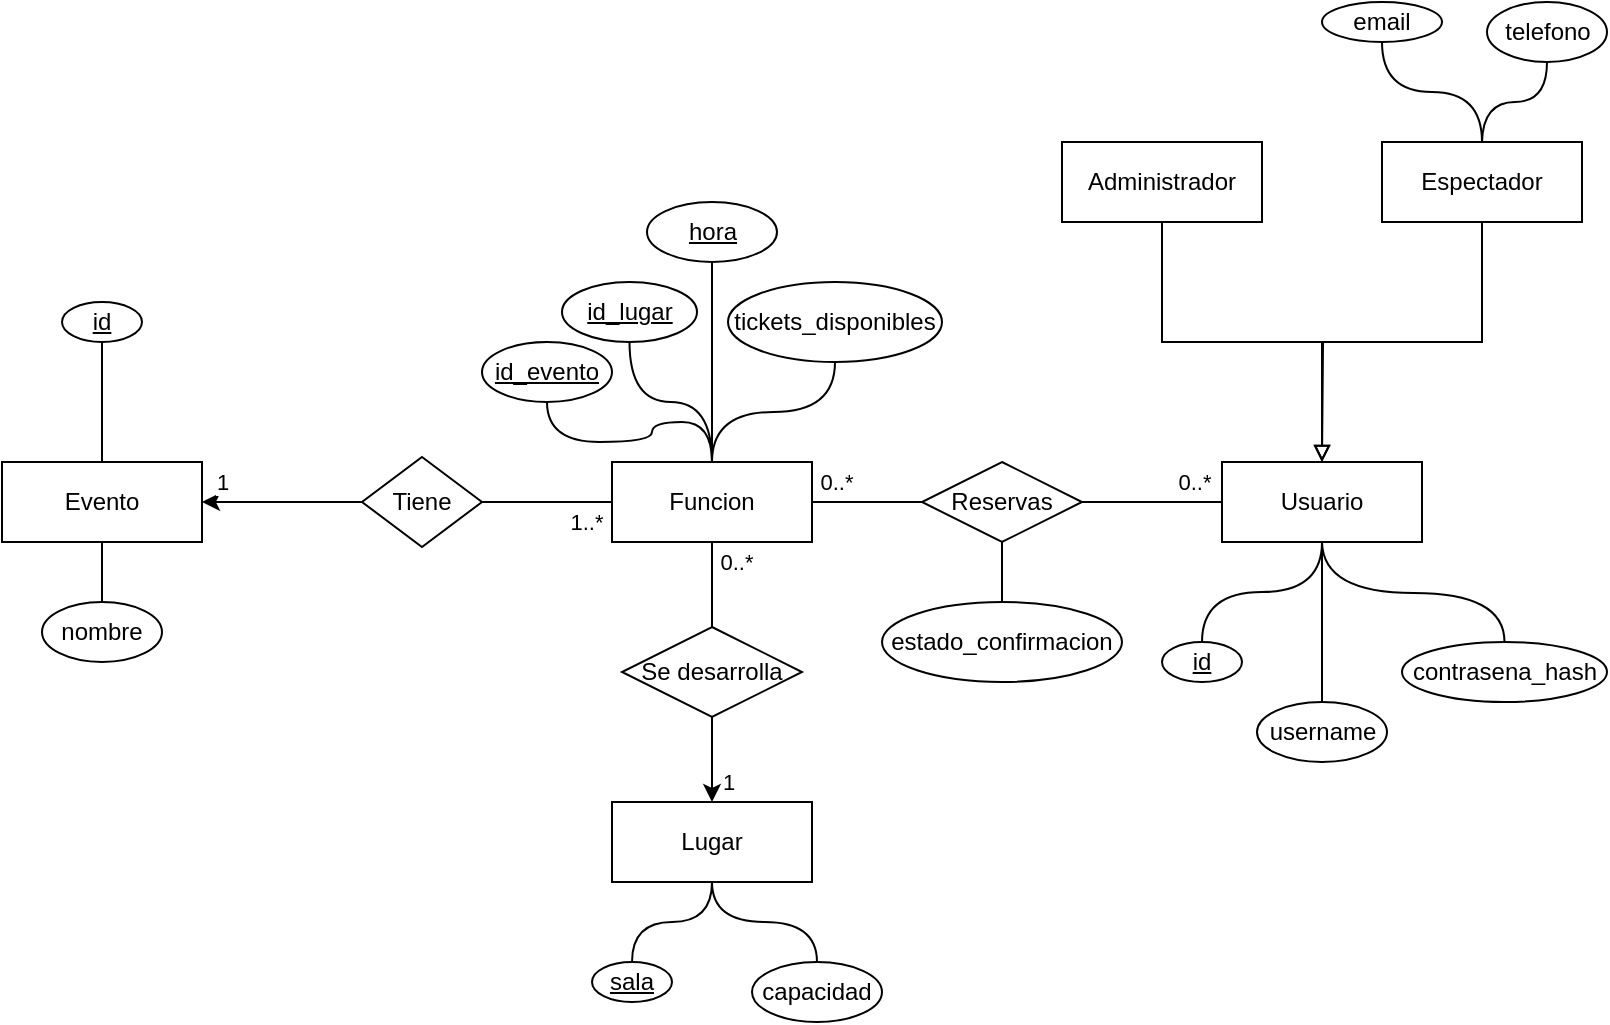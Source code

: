 <mxfile version="20.8.0" type="device"><diagram id="R2lEEEUBdFMjLlhIrx00" name="Page-1"><mxGraphModel dx="875" dy="448" grid="1" gridSize="10" guides="1" tooltips="1" connect="1" arrows="1" fold="1" page="1" pageScale="1" pageWidth="850" pageHeight="1100" math="0" shadow="0" extFonts="Permanent Marker^https://fonts.googleapis.com/css?family=Permanent+Marker"><root><mxCell id="0"/><mxCell id="1" parent="0"/><mxCell id="80MDqGmH9CMinhAcL5NM-1" value="Evento" style="whiteSpace=wrap;html=1;align=center;" parent="1" vertex="1"><mxGeometry x="30" y="250" width="100" height="40" as="geometry"/></mxCell><mxCell id="80MDqGmH9CMinhAcL5NM-2" value="Funcion" style="whiteSpace=wrap;html=1;align=center;" parent="1" vertex="1"><mxGeometry x="335" y="250" width="100" height="40" as="geometry"/></mxCell><mxCell id="80MDqGmH9CMinhAcL5NM-3" value="&lt;div&gt;Lugar&lt;/div&gt;" style="whiteSpace=wrap;html=1;align=center;" parent="1" vertex="1"><mxGeometry x="335" y="420" width="100" height="40" as="geometry"/></mxCell><mxCell id="80MDqGmH9CMinhAcL5NM-4" value="Usuario" style="whiteSpace=wrap;html=1;align=center;" parent="1" vertex="1"><mxGeometry x="640" y="250" width="100" height="40" as="geometry"/></mxCell><mxCell id="80MDqGmH9CMinhAcL5NM-17" style="edgeStyle=orthogonalEdgeStyle;rounded=0;orthogonalLoop=1;jettySize=auto;html=1;exitX=0.5;exitY=1;exitDx=0;exitDy=0;endArrow=block;endFill=0;" parent="1" source="80MDqGmH9CMinhAcL5NM-5" edge="1"><mxGeometry relative="1" as="geometry"><mxPoint x="690" y="250" as="targetPoint"/></mxGeometry></mxCell><mxCell id="80MDqGmH9CMinhAcL5NM-5" value="Espectador" style="whiteSpace=wrap;html=1;align=center;" parent="1" vertex="1"><mxGeometry x="720" y="90" width="100" height="40" as="geometry"/></mxCell><mxCell id="80MDqGmH9CMinhAcL5NM-16" style="edgeStyle=orthogonalEdgeStyle;rounded=0;orthogonalLoop=1;jettySize=auto;html=1;exitX=0.5;exitY=1;exitDx=0;exitDy=0;entryX=0.5;entryY=0;entryDx=0;entryDy=0;endArrow=block;endFill=0;" parent="1" source="80MDqGmH9CMinhAcL5NM-6" target="80MDqGmH9CMinhAcL5NM-4" edge="1"><mxGeometry relative="1" as="geometry"/></mxCell><mxCell id="80MDqGmH9CMinhAcL5NM-6" value="Administrador" style="whiteSpace=wrap;html=1;align=center;" parent="1" vertex="1"><mxGeometry x="560" y="90" width="100" height="40" as="geometry"/></mxCell><mxCell id="80MDqGmH9CMinhAcL5NM-8" style="edgeStyle=orthogonalEdgeStyle;rounded=0;orthogonalLoop=1;jettySize=auto;html=1;exitX=0;exitY=0.5;exitDx=0;exitDy=0;entryX=1;entryY=0.5;entryDx=0;entryDy=0;" parent="1" source="80MDqGmH9CMinhAcL5NM-7" target="80MDqGmH9CMinhAcL5NM-1" edge="1"><mxGeometry relative="1" as="geometry"/></mxCell><mxCell id="tnsR5hhMWac0Aj8BIq1Z-1" value="1" style="edgeLabel;html=1;align=center;verticalAlign=middle;resizable=0;points=[];" vertex="1" connectable="0" parent="80MDqGmH9CMinhAcL5NM-8"><mxGeometry x="-0.15" relative="1" as="geometry"><mxPoint x="-36" y="-10" as="offset"/></mxGeometry></mxCell><mxCell id="80MDqGmH9CMinhAcL5NM-9" style="edgeStyle=orthogonalEdgeStyle;rounded=0;orthogonalLoop=1;jettySize=auto;html=1;exitX=1;exitY=0.5;exitDx=0;exitDy=0;entryX=0;entryY=0.5;entryDx=0;entryDy=0;endArrow=none;endFill=0;" parent="1" source="80MDqGmH9CMinhAcL5NM-7" target="80MDqGmH9CMinhAcL5NM-2" edge="1"><mxGeometry relative="1" as="geometry"/></mxCell><mxCell id="tnsR5hhMWac0Aj8BIq1Z-2" value="&lt;div&gt;1..*&lt;/div&gt;" style="edgeLabel;html=1;align=center;verticalAlign=middle;resizable=0;points=[];" vertex="1" connectable="0" parent="80MDqGmH9CMinhAcL5NM-9"><mxGeometry x="0.169" y="-2" relative="1" as="geometry"><mxPoint x="14" y="8" as="offset"/></mxGeometry></mxCell><mxCell id="80MDqGmH9CMinhAcL5NM-7" value="Tiene" style="shape=rhombus;perimeter=rhombusPerimeter;whiteSpace=wrap;html=1;align=center;" parent="1" vertex="1"><mxGeometry x="210" y="247.5" width="60" height="45" as="geometry"/></mxCell><mxCell id="80MDqGmH9CMinhAcL5NM-11" style="edgeStyle=orthogonalEdgeStyle;rounded=0;orthogonalLoop=1;jettySize=auto;html=1;exitX=0.5;exitY=1;exitDx=0;exitDy=0;entryX=0.5;entryY=0;entryDx=0;entryDy=0;endArrow=classic;endFill=1;" parent="1" source="80MDqGmH9CMinhAcL5NM-10" target="80MDqGmH9CMinhAcL5NM-3" edge="1"><mxGeometry relative="1" as="geometry"/></mxCell><mxCell id="tnsR5hhMWac0Aj8BIq1Z-5" value="1" style="edgeLabel;html=1;align=center;verticalAlign=middle;resizable=0;points=[];" vertex="1" connectable="0" parent="80MDqGmH9CMinhAcL5NM-11"><mxGeometry x="0.154" y="2" relative="1" as="geometry"><mxPoint x="6" y="8" as="offset"/></mxGeometry></mxCell><mxCell id="80MDqGmH9CMinhAcL5NM-12" style="edgeStyle=orthogonalEdgeStyle;rounded=0;orthogonalLoop=1;jettySize=auto;html=1;exitX=0.5;exitY=0;exitDx=0;exitDy=0;entryX=0.5;entryY=1;entryDx=0;entryDy=0;endArrow=none;endFill=0;" parent="1" source="80MDqGmH9CMinhAcL5NM-10" target="80MDqGmH9CMinhAcL5NM-2" edge="1"><mxGeometry relative="1" as="geometry"/></mxCell><mxCell id="tnsR5hhMWac0Aj8BIq1Z-4" value="0..*" style="edgeLabel;html=1;align=center;verticalAlign=middle;resizable=0;points=[];" vertex="1" connectable="0" parent="80MDqGmH9CMinhAcL5NM-12"><mxGeometry x="0.254" relative="1" as="geometry"><mxPoint x="12" y="-6" as="offset"/></mxGeometry></mxCell><mxCell id="80MDqGmH9CMinhAcL5NM-10" value="Se desarrolla" style="shape=rhombus;perimeter=rhombusPerimeter;whiteSpace=wrap;html=1;align=center;" parent="1" vertex="1"><mxGeometry x="340" y="332.5" width="90" height="45" as="geometry"/></mxCell><mxCell id="80MDqGmH9CMinhAcL5NM-14" style="edgeStyle=orthogonalEdgeStyle;rounded=0;orthogonalLoop=1;jettySize=auto;html=1;exitX=0;exitY=0.5;exitDx=0;exitDy=0;entryX=1;entryY=0.5;entryDx=0;entryDy=0;endArrow=none;endFill=0;" parent="1" source="80MDqGmH9CMinhAcL5NM-13" target="80MDqGmH9CMinhAcL5NM-2" edge="1"><mxGeometry relative="1" as="geometry"/></mxCell><mxCell id="tnsR5hhMWac0Aj8BIq1Z-6" value="0..*" style="edgeLabel;html=1;align=center;verticalAlign=middle;resizable=0;points=[];" vertex="1" connectable="0" parent="80MDqGmH9CMinhAcL5NM-14"><mxGeometry x="-0.221" relative="1" as="geometry"><mxPoint x="-22" y="-10" as="offset"/></mxGeometry></mxCell><mxCell id="80MDqGmH9CMinhAcL5NM-15" style="edgeStyle=orthogonalEdgeStyle;rounded=0;orthogonalLoop=1;jettySize=auto;html=1;exitX=1;exitY=0.5;exitDx=0;exitDy=0;entryX=0;entryY=0.5;entryDx=0;entryDy=0;endArrow=none;endFill=0;" parent="1" source="80MDqGmH9CMinhAcL5NM-13" target="80MDqGmH9CMinhAcL5NM-4" edge="1"><mxGeometry relative="1" as="geometry"/></mxCell><mxCell id="tnsR5hhMWac0Aj8BIq1Z-7" value="0..*" style="edgeLabel;html=1;align=center;verticalAlign=middle;resizable=0;points=[];" vertex="1" connectable="0" parent="80MDqGmH9CMinhAcL5NM-15"><mxGeometry x="-0.339" y="2" relative="1" as="geometry"><mxPoint x="33" y="-8" as="offset"/></mxGeometry></mxCell><mxCell id="80MDqGmH9CMinhAcL5NM-13" value="Reservas" style="shape=rhombus;perimeter=rhombusPerimeter;whiteSpace=wrap;html=1;align=center;" parent="1" vertex="1"><mxGeometry x="490" y="250" width="80" height="40" as="geometry"/></mxCell><mxCell id="80MDqGmH9CMinhAcL5NM-23" style="edgeStyle=orthogonalEdgeStyle;rounded=0;orthogonalLoop=1;jettySize=auto;html=1;exitX=0.5;exitY=0;exitDx=0;exitDy=0;entryX=0.5;entryY=1;entryDx=0;entryDy=0;endArrow=none;endFill=0;curved=1;" parent="1" source="80MDqGmH9CMinhAcL5NM-18" target="80MDqGmH9CMinhAcL5NM-4" edge="1"><mxGeometry relative="1" as="geometry"/></mxCell><mxCell id="80MDqGmH9CMinhAcL5NM-18" value="id" style="ellipse;whiteSpace=wrap;html=1;align=center;fontStyle=4;" parent="1" vertex="1"><mxGeometry x="610" y="340" width="40" height="20" as="geometry"/></mxCell><mxCell id="80MDqGmH9CMinhAcL5NM-22" style="edgeStyle=orthogonalEdgeStyle;rounded=0;orthogonalLoop=1;jettySize=auto;html=1;exitX=0.5;exitY=1;exitDx=0;exitDy=0;entryX=0.5;entryY=0;entryDx=0;entryDy=0;endArrow=none;endFill=0;curved=1;" parent="1" source="80MDqGmH9CMinhAcL5NM-19" target="80MDqGmH9CMinhAcL5NM-2" edge="1"><mxGeometry relative="1" as="geometry"/></mxCell><mxCell id="80MDqGmH9CMinhAcL5NM-19" value="id_evento" style="ellipse;whiteSpace=wrap;html=1;align=center;fontStyle=4;" parent="1" vertex="1"><mxGeometry x="270" y="190" width="65" height="30" as="geometry"/></mxCell><mxCell id="80MDqGmH9CMinhAcL5NM-21" style="edgeStyle=orthogonalEdgeStyle;rounded=0;orthogonalLoop=1;jettySize=auto;html=1;exitX=0.5;exitY=1;exitDx=0;exitDy=0;entryX=0.5;entryY=0;entryDx=0;entryDy=0;endArrow=none;endFill=0;" parent="1" source="80MDqGmH9CMinhAcL5NM-20" target="80MDqGmH9CMinhAcL5NM-1" edge="1"><mxGeometry relative="1" as="geometry"/></mxCell><mxCell id="80MDqGmH9CMinhAcL5NM-20" value="id" style="ellipse;whiteSpace=wrap;html=1;align=center;fontStyle=4;" parent="1" vertex="1"><mxGeometry x="60" y="170" width="40" height="20" as="geometry"/></mxCell><mxCell id="80MDqGmH9CMinhAcL5NM-26" style="edgeStyle=orthogonalEdgeStyle;curved=1;rounded=0;orthogonalLoop=1;jettySize=auto;html=1;exitX=0.5;exitY=0;exitDx=0;exitDy=0;entryX=0.5;entryY=1;entryDx=0;entryDy=0;endArrow=none;endFill=0;" parent="1" source="80MDqGmH9CMinhAcL5NM-24" target="80MDqGmH9CMinhAcL5NM-3" edge="1"><mxGeometry relative="1" as="geometry"/></mxCell><mxCell id="80MDqGmH9CMinhAcL5NM-24" value="sala" style="ellipse;whiteSpace=wrap;html=1;align=center;fontStyle=4;" parent="1" vertex="1"><mxGeometry x="325" y="500" width="40" height="20" as="geometry"/></mxCell><mxCell id="80MDqGmH9CMinhAcL5NM-27" style="edgeStyle=orthogonalEdgeStyle;curved=1;rounded=0;orthogonalLoop=1;jettySize=auto;html=1;exitX=0.5;exitY=0;exitDx=0;exitDy=0;endArrow=none;endFill=0;entryX=0.5;entryY=1;entryDx=0;entryDy=0;" parent="1" source="80MDqGmH9CMinhAcL5NM-25" target="80MDqGmH9CMinhAcL5NM-3" edge="1"><mxGeometry relative="1" as="geometry"><mxPoint x="380" y="460" as="targetPoint"/></mxGeometry></mxCell><mxCell id="80MDqGmH9CMinhAcL5NM-25" value="capacidad" style="ellipse;whiteSpace=wrap;html=1;align=center;" parent="1" vertex="1"><mxGeometry x="405" y="500" width="65" height="30" as="geometry"/></mxCell><mxCell id="80MDqGmH9CMinhAcL5NM-30" style="edgeStyle=orthogonalEdgeStyle;curved=1;rounded=0;orthogonalLoop=1;jettySize=auto;html=1;exitX=0.5;exitY=0;exitDx=0;exitDy=0;endArrow=none;endFill=0;" parent="1" source="80MDqGmH9CMinhAcL5NM-28" edge="1"><mxGeometry relative="1" as="geometry"><mxPoint x="690" y="290" as="targetPoint"/></mxGeometry></mxCell><mxCell id="80MDqGmH9CMinhAcL5NM-28" value="username" style="ellipse;whiteSpace=wrap;html=1;align=center;" parent="1" vertex="1"><mxGeometry x="657.5" y="370" width="65" height="30" as="geometry"/></mxCell><mxCell id="80MDqGmH9CMinhAcL5NM-31" style="edgeStyle=orthogonalEdgeStyle;curved=1;rounded=0;orthogonalLoop=1;jettySize=auto;html=1;exitX=0.5;exitY=0;exitDx=0;exitDy=0;endArrow=none;endFill=0;" parent="1" source="80MDqGmH9CMinhAcL5NM-29" edge="1"><mxGeometry relative="1" as="geometry"><mxPoint x="690" y="290" as="targetPoint"/></mxGeometry></mxCell><mxCell id="80MDqGmH9CMinhAcL5NM-29" value="contrasena_hash" style="ellipse;whiteSpace=wrap;html=1;align=center;" parent="1" vertex="1"><mxGeometry x="730" y="340" width="102.5" height="30" as="geometry"/></mxCell><mxCell id="80MDqGmH9CMinhAcL5NM-35" style="edgeStyle=orthogonalEdgeStyle;curved=1;rounded=0;orthogonalLoop=1;jettySize=auto;html=1;exitX=0.5;exitY=1;exitDx=0;exitDy=0;endArrow=none;endFill=0;entryX=0.5;entryY=0;entryDx=0;entryDy=0;" parent="1" source="80MDqGmH9CMinhAcL5NM-32" target="80MDqGmH9CMinhAcL5NM-2" edge="1"><mxGeometry relative="1" as="geometry"><mxPoint x="383" y="250" as="targetPoint"/></mxGeometry></mxCell><mxCell id="80MDqGmH9CMinhAcL5NM-32" value="hora" style="ellipse;whiteSpace=wrap;html=1;align=center;fontStyle=4;" parent="1" vertex="1"><mxGeometry x="352.5" y="120" width="65" height="30" as="geometry"/></mxCell><mxCell id="80MDqGmH9CMinhAcL5NM-34" style="edgeStyle=orthogonalEdgeStyle;curved=1;rounded=0;orthogonalLoop=1;jettySize=auto;html=1;exitX=0.5;exitY=1;exitDx=0;exitDy=0;entryX=0.5;entryY=0;entryDx=0;entryDy=0;endArrow=none;endFill=0;" parent="1" source="80MDqGmH9CMinhAcL5NM-33" target="80MDqGmH9CMinhAcL5NM-2" edge="1"><mxGeometry relative="1" as="geometry"/></mxCell><mxCell id="80MDqGmH9CMinhAcL5NM-33" value="id_lugar" style="ellipse;whiteSpace=wrap;html=1;align=center;fontStyle=4;" parent="1" vertex="1"><mxGeometry x="310" y="160" width="67.5" height="30" as="geometry"/></mxCell><mxCell id="80MDqGmH9CMinhAcL5NM-37" style="edgeStyle=orthogonalEdgeStyle;curved=1;rounded=0;orthogonalLoop=1;jettySize=auto;html=1;exitX=0.5;exitY=1;exitDx=0;exitDy=0;endArrow=none;endFill=0;entryX=0.5;entryY=0;entryDx=0;entryDy=0;" parent="1" source="80MDqGmH9CMinhAcL5NM-36" target="80MDqGmH9CMinhAcL5NM-2" edge="1"><mxGeometry relative="1" as="geometry"><mxPoint x="390" y="250" as="targetPoint"/></mxGeometry></mxCell><mxCell id="80MDqGmH9CMinhAcL5NM-36" value="tickets_disponibles" style="ellipse;whiteSpace=wrap;html=1;align=center;" parent="1" vertex="1"><mxGeometry x="393" y="160" width="107" height="40" as="geometry"/></mxCell><mxCell id="80MDqGmH9CMinhAcL5NM-39" style="edgeStyle=orthogonalEdgeStyle;curved=1;rounded=0;orthogonalLoop=1;jettySize=auto;html=1;exitX=0.5;exitY=0;exitDx=0;exitDy=0;entryX=0.5;entryY=1;entryDx=0;entryDy=0;endArrow=none;endFill=0;" parent="1" source="80MDqGmH9CMinhAcL5NM-38" target="80MDqGmH9CMinhAcL5NM-13" edge="1"><mxGeometry relative="1" as="geometry"/></mxCell><mxCell id="80MDqGmH9CMinhAcL5NM-38" value="estado_confirmacion" style="ellipse;whiteSpace=wrap;html=1;align=center;" parent="1" vertex="1"><mxGeometry x="470" y="320" width="120" height="40" as="geometry"/></mxCell><mxCell id="80MDqGmH9CMinhAcL5NM-41" style="edgeStyle=orthogonalEdgeStyle;curved=1;rounded=0;orthogonalLoop=1;jettySize=auto;html=1;exitX=0.5;exitY=0;exitDx=0;exitDy=0;entryX=0.5;entryY=1;entryDx=0;entryDy=0;endArrow=none;endFill=0;" parent="1" source="80MDqGmH9CMinhAcL5NM-40" target="80MDqGmH9CMinhAcL5NM-1" edge="1"><mxGeometry relative="1" as="geometry"/></mxCell><mxCell id="80MDqGmH9CMinhAcL5NM-40" value="nombre" style="ellipse;whiteSpace=wrap;html=1;align=center;" parent="1" vertex="1"><mxGeometry x="50" y="320" width="60" height="30" as="geometry"/></mxCell><mxCell id="80MDqGmH9CMinhAcL5NM-43" style="edgeStyle=orthogonalEdgeStyle;curved=1;rounded=0;orthogonalLoop=1;jettySize=auto;html=1;exitX=0.5;exitY=1;exitDx=0;exitDy=0;entryX=0.5;entryY=0;entryDx=0;entryDy=0;endArrow=none;endFill=0;" parent="1" source="80MDqGmH9CMinhAcL5NM-42" target="80MDqGmH9CMinhAcL5NM-5" edge="1"><mxGeometry relative="1" as="geometry"/></mxCell><mxCell id="80MDqGmH9CMinhAcL5NM-42" value="email" style="ellipse;whiteSpace=wrap;html=1;align=center;" parent="1" vertex="1"><mxGeometry x="690" y="20" width="60" height="20" as="geometry"/></mxCell><mxCell id="80MDqGmH9CMinhAcL5NM-45" style="edgeStyle=orthogonalEdgeStyle;curved=1;rounded=0;orthogonalLoop=1;jettySize=auto;html=1;exitX=0.5;exitY=1;exitDx=0;exitDy=0;endArrow=none;endFill=0;" parent="1" source="80MDqGmH9CMinhAcL5NM-44" edge="1"><mxGeometry relative="1" as="geometry"><mxPoint x="770" y="90" as="targetPoint"/></mxGeometry></mxCell><mxCell id="80MDqGmH9CMinhAcL5NM-44" value="telefono" style="ellipse;whiteSpace=wrap;html=1;align=center;" parent="1" vertex="1"><mxGeometry x="772.5" y="20" width="60" height="30" as="geometry"/></mxCell></root></mxGraphModel></diagram></mxfile>